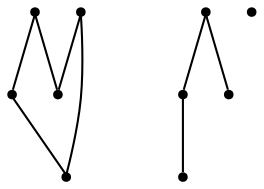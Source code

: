 graph {
  node [shape=point,comment="{\"directed\":false,\"doi\":\"10.1007/978-3-540-77537-9_29\",\"figure\":\"2 (2)\"}"]

  v0 [pos="1000.8067300131154,1272.808544741543"]
  v1 [pos="868.5833923428556,1343.6467743890926"]
  v2 [pos="916.1187634490257,1270.557690942937"]
  v3 [pos="862.2036532468574,1253.426397524746"]
  v4 [pos="895.8536911365596,1203.2831753401315"]
  v5 [pos="836.5595930232557,1280.1861807667117"]
  v6 [pos="811.540988372093,1258.42826658769"]
  v7 [pos="755.3742158401843,1274.809190604469"]
  v8 [pos="695.329574221234,1291.252698405872"]
  v9 [pos="746.2424149624136,1185.5268072925908"]

  v0 -- v1 [id="-1",pos="1000.8067300131154,1272.808544741543 1000.2225310586784,1278.1887173154585 998.3978005944907,1284.1981842483478 994.7689149013785,1291.1861077325987 983.3812683105468,1313.1189257812491 938.1392661161201,1300.8018772749458 916.5524355511333,1311.4057582785858 905.0480359809343,1317.0578881281065 898.514004800486,1324.6063575328471 889.0736197538154,1332.1174293101908 882.7361294833488,1337.1622690930483 875.9807862866753,1340.7417430719377 868.5833923428556,1343.6467743890926"]
  v0 -- v4 [id="-2",pos="1000.8067300131154,1272.808544741543 1002.2226420591389,1260.8135593108595 997.6087976937285,1251.951265781959 993.6389242127884,1242.3598162841788 985.8039403516192,1223.4279670299175 971.3014387973519,1212.7157092285147 951.657670486805,1208.789467163085 941.8086818251498,1206.8178235418138 931.9096834404523,1204.3793455921511 922.077364686478,1204.0959377219451 920.0800297936727,1204.037678833007 918.1661080648732,1203.0999396861675 916.168773172068,1203.0663581431986 909.3156709265122,1202.9516540084503 902.5450895245406,1202.9597862965336 895.8536911365596,1203.2831753401315"]
  v1 -- v8 [id="-4",pos="868.5833923428556,1343.6467743890926 857.6407693781287,1347.7210260652412 845.2805037313152,1350.241189047199 830.6885406139285,1353.3877751020943 822.027950943348,1359.6609090909083 765.3274868632471,1312.3020293079715 752.0717926025391,1312.5480395507805 740.3725846028698,1312.767448062299 707.6748641141354,1310.9429171938277 695.329574221234,1291.252698405872"]
  v9 -- v8 [id="-6",pos="746.2424149624136,1185.5268072925908 740.4030809097511,1189.2988676218545 734.223101349764,1193.1920488808364 727.9246678197106,1197.0934227960752 722.3580002895621,1200.540619062943 694.9918018074923,1213.2201955899316 690.4843096710914,1217.5634084805567 683.1663474504337,1224.6160413152513 694.4163718644962,1256.6734401633514 692.1605261514353,1267.1521535977442 691.781126687693,1268.90704362349 691.3182504343432,1270.6952607865758 691.0138655551644,1272.4959438254607 690.8220343656318,1273.6295753062846 690.7553547349087,1274.7843224542783 690.6344024658202,1275.9263493208443 690.6010626504587,1276.205432295365 690.6344024658202,1276.4806991854573 690.6344024658202,1276.7600365656065 690.6344024658202,1277.4560903653223 690.6344024658202,1277.4560903653223 690.6344024658202,1277.4560903653223 690.6344024658202,1278.5981172318884 690.3967608429664,1279.7694007457378 690.6344024658202,1280.8864958607057 691.4763117639759,1284.909242778431 692.9828875968834,1288.4285764093117 695.329574221234,1291.252698405872"]
  v6 -- v7 [id="-7",pos="811.540988372093,1258.42826658769 807.6873447038336,1260.4629530838865 803.7081809045786,1262.0725349487561 799.8656268097633,1263.9303607177726 794.0779875644417,1266.727041792435 788.3654265292855,1270.5367660799884 782.0190272486486,1272.658509022105 773.750371285372,1275.4261878551129 763.1675249321515,1274.1172708962172 755.3742158401843,1274.809190604469"]
  v9 -- v4 [id="-8",pos="746.2424149624136,1185.5268072925908 756.8750095772189,1180.9933586181287 767.1616141341453,1177.9652359979796 777.9743477399959,1180.6667057661568 786.6391367002975,1182.8339873157838 810.8821452650913,1190.8828725918847 820.3808749886446,1189.7156595680922 835.3169850194176,1187.8819037974956 848.9854821848314,1216.5880173006915 862.741591803972,1210.6942021040475 873.5301684717251,1206.0741105077825 884.5736342874618,1204.1269543672229 895.8536911365596,1203.2831753401315"]
  v6 -- v3 [id="-9",pos="811.540988372093,1258.42826658769 822.0147165083863,1255.4988129549463 832.8489970000562,1253.2114460325745 843.5272963058117,1251.4090244917427 850.9536129263944,1250.1502254416716 862.3329245633856,1253.3722727272718 862.2036532468574,1253.426397524746"]
  v3 -- v2 [id="-10",pos="862.2036532468574,1253.426397524746 872.6614593860714,1258.3240238813912 881.0552032825558,1256.8110736083975 884.908051601676,1259.3785352117357 893.5394371210142,1265.12657598322 907.2872117863144,1267.1315467418315 916.1187634490257,1270.557690942937"]
}